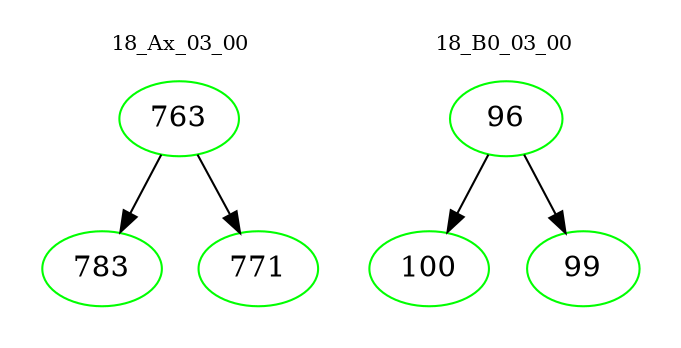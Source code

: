 digraph{
subgraph cluster_0 {
color = white
label = "18_Ax_03_00";
fontsize=10;
T0_763 [label="763", color="green"]
T0_763 -> T0_783 [color="black"]
T0_783 [label="783", color="green"]
T0_763 -> T0_771 [color="black"]
T0_771 [label="771", color="green"]
}
subgraph cluster_1 {
color = white
label = "18_B0_03_00";
fontsize=10;
T1_96 [label="96", color="green"]
T1_96 -> T1_100 [color="black"]
T1_100 [label="100", color="green"]
T1_96 -> T1_99 [color="black"]
T1_99 [label="99", color="green"]
}
}
